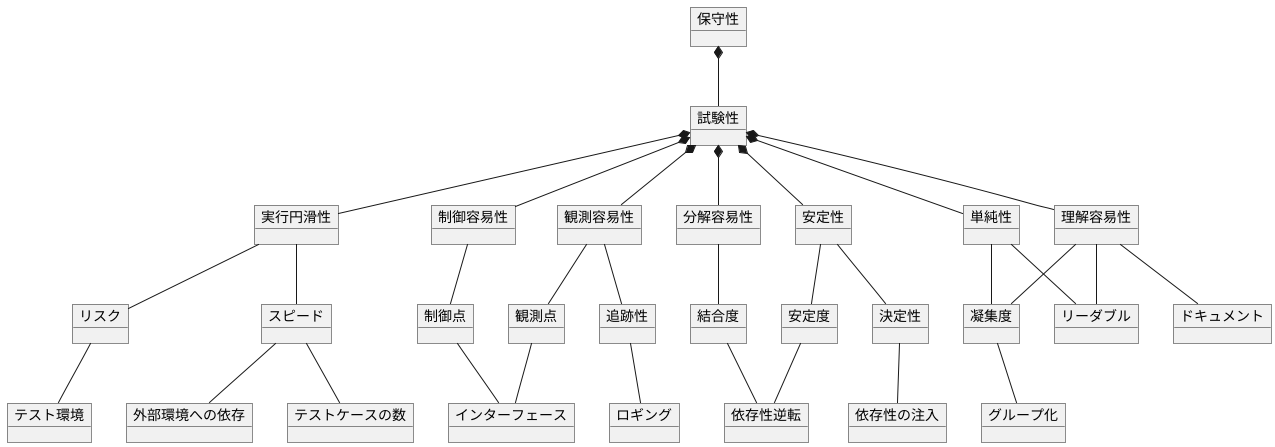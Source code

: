 @startuml 試験性のモデル
object 保守性

object 試験性
保守性 *-- 試験性

object 実行円滑性
object 観測容易性
object 制御容易性
object 分解容易性
object 単純性
object 安定性
object 理解容易性
試験性 *-- 実行円滑性
試験性 *-- 観測容易性
試験性 *-- 制御容易性
試験性 *-- 分解容易性
試験性 *-- 単純性
試験性 *-- 安定性
試験性 *-- 理解容易性

object スピード
object リスク
実行円滑性 -- スピード
実行円滑性 -- リスク

object 観測点
object 追跡性
観測容易性 -- 観測点
観測容易性 -- 追跡性

object 制御点
制御容易性 -- 制御点

object 結合度
分解容易性 -- 結合度

object 凝集度
object リーダブル
単純性 -- 凝集度
単純性 -- リーダブル

object 安定度
object 決定性
安定性 -- 安定度
安定性 -- 決定性

object ドキュメント
理解容易性 -- ドキュメント
理解容易性 -- 凝集度
理解容易性 -- リーダブル

object テストケースの数
object 外部環境への依存
スピード -- テストケースの数
スピード -- 外部環境への依存

object テスト環境
リスク -- テスト環境

object インターフェース
観測点 -- インターフェース
制御点 -- インターフェース

object ロギング
追跡性 -- ロギング

object 依存性逆転
結合度 -- 依存性逆転
安定度 -- 依存性逆転

object 依存性の注入
決定性 -- 依存性の注入

object グループ化
凝集度 -- グループ化
@enduml
